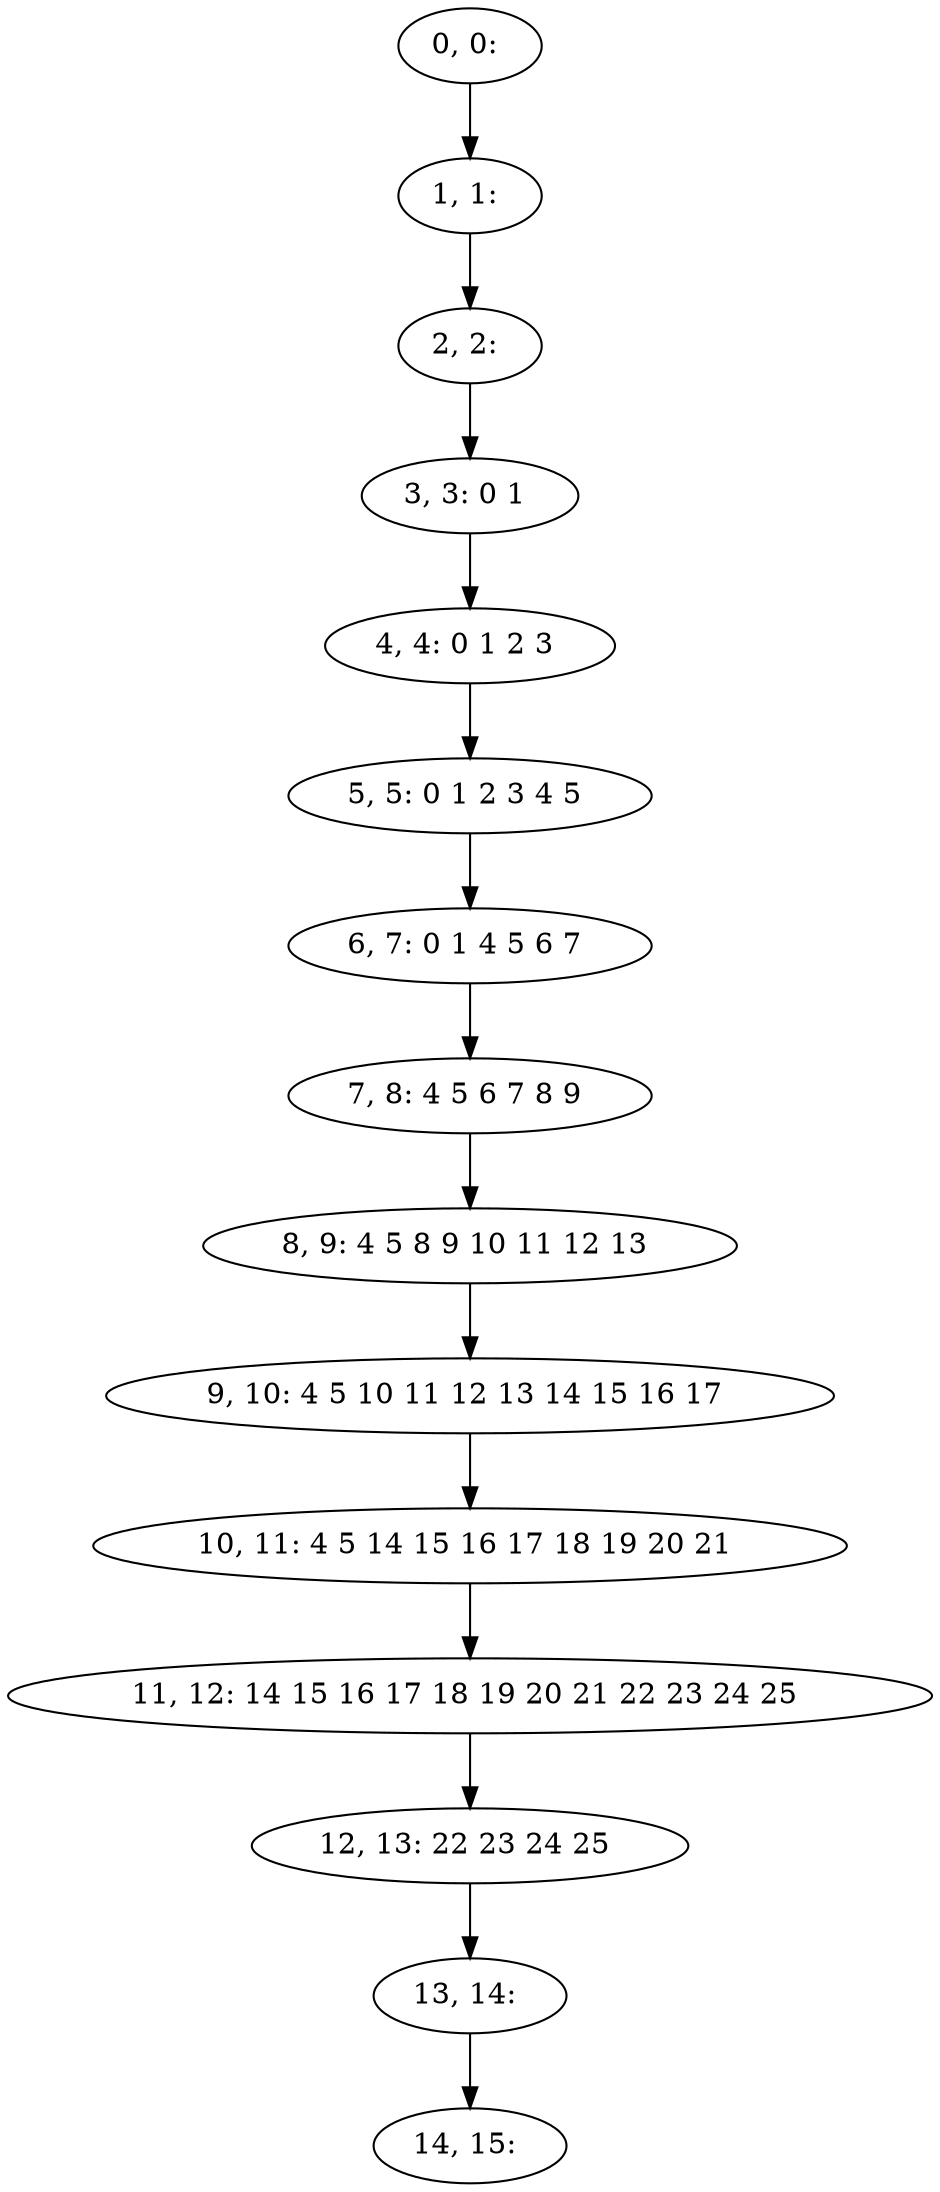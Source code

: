 digraph G {
0[label="0, 0: "];
1[label="1, 1: "];
2[label="2, 2: "];
3[label="3, 3: 0 1 "];
4[label="4, 4: 0 1 2 3 "];
5[label="5, 5: 0 1 2 3 4 5 "];
6[label="6, 7: 0 1 4 5 6 7 "];
7[label="7, 8: 4 5 6 7 8 9 "];
8[label="8, 9: 4 5 8 9 10 11 12 13 "];
9[label="9, 10: 4 5 10 11 12 13 14 15 16 17 "];
10[label="10, 11: 4 5 14 15 16 17 18 19 20 21 "];
11[label="11, 12: 14 15 16 17 18 19 20 21 22 23 24 25 "];
12[label="12, 13: 22 23 24 25 "];
13[label="13, 14: "];
14[label="14, 15: "];
0->1 ;
1->2 ;
2->3 ;
3->4 ;
4->5 ;
5->6 ;
6->7 ;
7->8 ;
8->9 ;
9->10 ;
10->11 ;
11->12 ;
12->13 ;
13->14 ;
}
